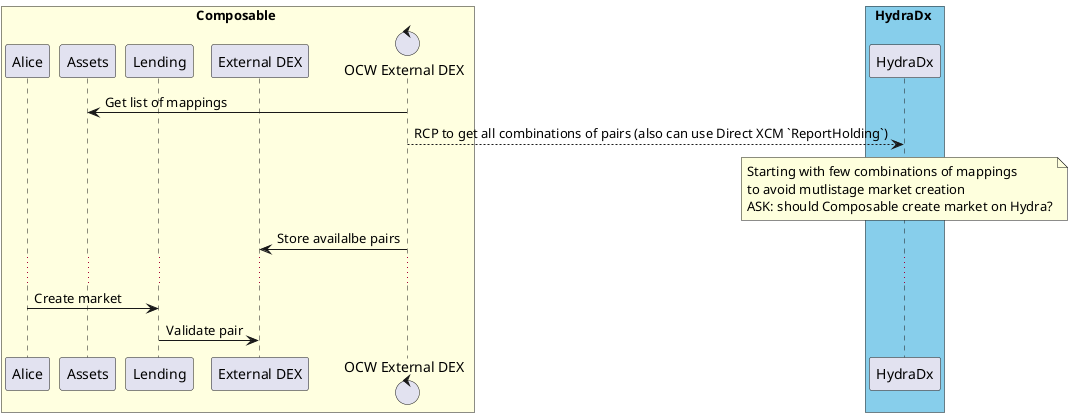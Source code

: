 @startuml

box Composable #LightYellow
  participant "Alice" as aa
  participant "Assets" as pas
  participant "Lending" as pl
  participant "External DEX" as pd
  control "OCW External DEX" as cd

end box

box HydraDx #SkyBlue
  participant "HydraDx" as pah
end box

cd -> pas : Get list of mappings

cd --> pah : RCP to get all combinations of pairs (also can use Direct XCM `ReportHolding`)
note over pah
    Starting with few combinations of mappings
    to avoid mutlistage market creation
    ASK: should Composable create market on Hydra?
end note

cd -> pd : Store availalbe pairs

...

aa -> pl : Create market
pl -> pd : Validate pair

@enduml
